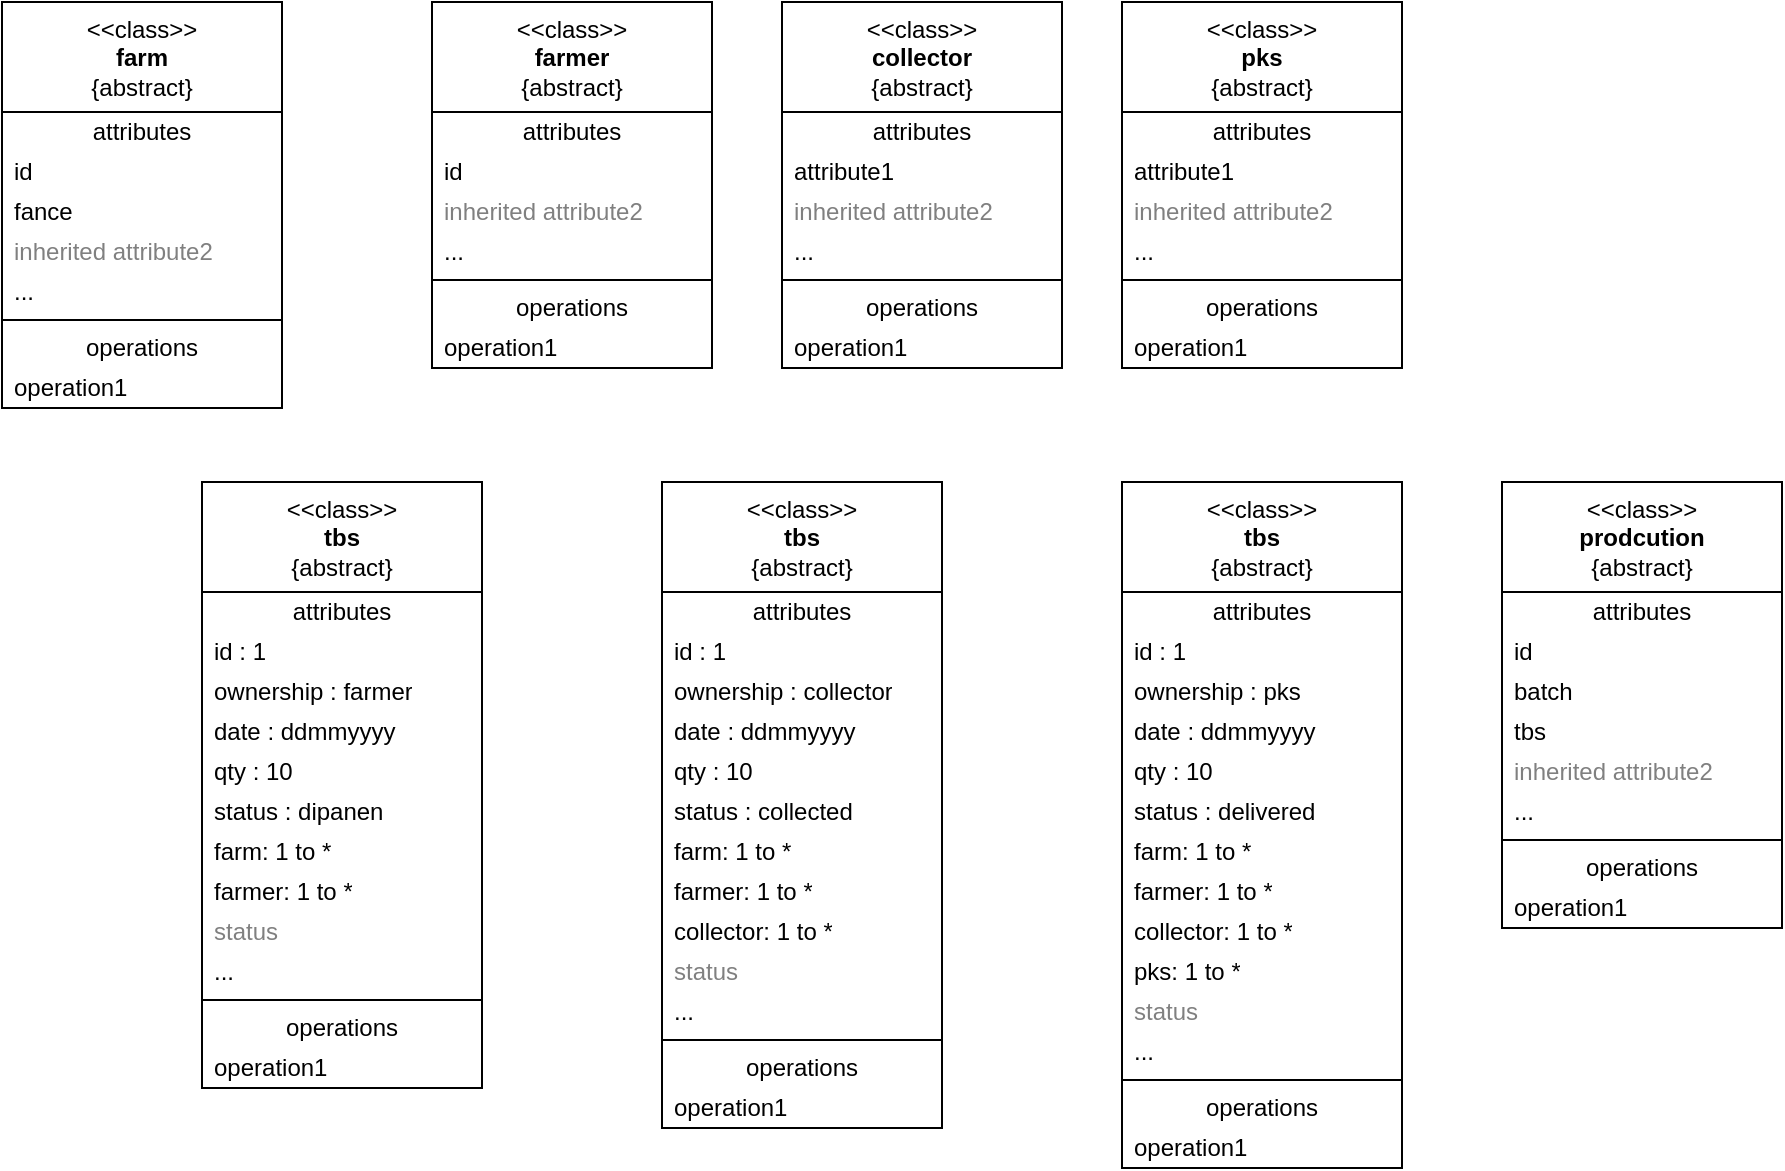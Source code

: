 <mxfile version="21.6.6" type="github">
  <diagram name="Page-1" id="wLtpWg2QO9ETpV2zG94c">
    <mxGraphModel dx="1235" dy="733" grid="1" gridSize="10" guides="1" tooltips="1" connect="1" arrows="1" fold="1" page="1" pageScale="1" pageWidth="850" pageHeight="1100" math="0" shadow="0">
      <root>
        <mxCell id="0" />
        <mxCell id="1" parent="0" />
        <mxCell id="gdJXDp726oE8ecMOA1gM-1" value="&amp;lt;&amp;lt;class&amp;gt;&amp;gt;&lt;br&gt;&lt;b&gt;farm&lt;br&gt;&lt;/b&gt;{abstract}" style="swimlane;fontStyle=0;align=center;verticalAlign=top;childLayout=stackLayout;horizontal=1;startSize=55;horizontalStack=0;resizeParent=1;resizeParentMax=0;resizeLast=0;collapsible=0;marginBottom=0;html=1;whiteSpace=wrap;" vertex="1" parent="1">
          <mxGeometry x="70" y="120" width="140" height="203" as="geometry" />
        </mxCell>
        <mxCell id="gdJXDp726oE8ecMOA1gM-2" value="attributes" style="text;html=1;strokeColor=none;fillColor=none;align=center;verticalAlign=middle;spacingLeft=4;spacingRight=4;overflow=hidden;rotatable=0;points=[[0,0.5],[1,0.5]];portConstraint=eastwest;whiteSpace=wrap;" vertex="1" parent="gdJXDp726oE8ecMOA1gM-1">
          <mxGeometry y="55" width="140" height="20" as="geometry" />
        </mxCell>
        <mxCell id="gdJXDp726oE8ecMOA1gM-3" value="id&lt;br&gt;luas&lt;br&gt;&lt;br&gt;" style="text;html=1;strokeColor=none;fillColor=none;align=left;verticalAlign=middle;spacingLeft=4;spacingRight=4;overflow=hidden;rotatable=0;points=[[0,0.5],[1,0.5]];portConstraint=eastwest;whiteSpace=wrap;" vertex="1" parent="gdJXDp726oE8ecMOA1gM-1">
          <mxGeometry y="75" width="140" height="20" as="geometry" />
        </mxCell>
        <mxCell id="gdJXDp726oE8ecMOA1gM-90" value="fance" style="text;html=1;strokeColor=none;fillColor=none;align=left;verticalAlign=middle;spacingLeft=4;spacingRight=4;overflow=hidden;rotatable=0;points=[[0,0.5],[1,0.5]];portConstraint=eastwest;whiteSpace=wrap;" vertex="1" parent="gdJXDp726oE8ecMOA1gM-1">
          <mxGeometry y="95" width="140" height="20" as="geometry" />
        </mxCell>
        <mxCell id="gdJXDp726oE8ecMOA1gM-4" value="inherited attribute2" style="text;html=1;strokeColor=none;fillColor=none;align=left;verticalAlign=middle;spacingLeft=4;spacingRight=4;overflow=hidden;rotatable=0;points=[[0,0.5],[1,0.5]];portConstraint=eastwest;fontColor=#808080;whiteSpace=wrap;" vertex="1" parent="gdJXDp726oE8ecMOA1gM-1">
          <mxGeometry y="115" width="140" height="20" as="geometry" />
        </mxCell>
        <mxCell id="gdJXDp726oE8ecMOA1gM-5" value="..." style="text;html=1;strokeColor=none;fillColor=none;align=left;verticalAlign=middle;spacingLeft=4;spacingRight=4;overflow=hidden;rotatable=0;points=[[0,0.5],[1,0.5]];portConstraint=eastwest;whiteSpace=wrap;" vertex="1" parent="gdJXDp726oE8ecMOA1gM-1">
          <mxGeometry y="135" width="140" height="20" as="geometry" />
        </mxCell>
        <mxCell id="gdJXDp726oE8ecMOA1gM-6" value="" style="line;strokeWidth=1;fillColor=none;align=left;verticalAlign=middle;spacingTop=-1;spacingLeft=3;spacingRight=3;rotatable=0;labelPosition=right;points=[];portConstraint=eastwest;" vertex="1" parent="gdJXDp726oE8ecMOA1gM-1">
          <mxGeometry y="155" width="140" height="8" as="geometry" />
        </mxCell>
        <mxCell id="gdJXDp726oE8ecMOA1gM-7" value="operations" style="text;html=1;strokeColor=none;fillColor=none;align=center;verticalAlign=middle;spacingLeft=4;spacingRight=4;overflow=hidden;rotatable=0;points=[[0,0.5],[1,0.5]];portConstraint=eastwest;whiteSpace=wrap;" vertex="1" parent="gdJXDp726oE8ecMOA1gM-1">
          <mxGeometry y="163" width="140" height="20" as="geometry" />
        </mxCell>
        <mxCell id="gdJXDp726oE8ecMOA1gM-8" value="operation1" style="text;html=1;strokeColor=none;fillColor=none;align=left;verticalAlign=middle;spacingLeft=4;spacingRight=4;overflow=hidden;rotatable=0;points=[[0,0.5],[1,0.5]];portConstraint=eastwest;whiteSpace=wrap;" vertex="1" parent="gdJXDp726oE8ecMOA1gM-1">
          <mxGeometry y="183" width="140" height="20" as="geometry" />
        </mxCell>
        <mxCell id="gdJXDp726oE8ecMOA1gM-9" value="&amp;lt;&amp;lt;class&amp;gt;&amp;gt;&lt;br&gt;&lt;b&gt;farmer&lt;br&gt;&lt;/b&gt;{abstract}" style="swimlane;fontStyle=0;align=center;verticalAlign=top;childLayout=stackLayout;horizontal=1;startSize=55;horizontalStack=0;resizeParent=1;resizeParentMax=0;resizeLast=0;collapsible=0;marginBottom=0;html=1;whiteSpace=wrap;" vertex="1" parent="1">
          <mxGeometry x="285" y="120" width="140" height="183" as="geometry" />
        </mxCell>
        <mxCell id="gdJXDp726oE8ecMOA1gM-10" value="attributes" style="text;html=1;strokeColor=none;fillColor=none;align=center;verticalAlign=middle;spacingLeft=4;spacingRight=4;overflow=hidden;rotatable=0;points=[[0,0.5],[1,0.5]];portConstraint=eastwest;whiteSpace=wrap;" vertex="1" parent="gdJXDp726oE8ecMOA1gM-9">
          <mxGeometry y="55" width="140" height="20" as="geometry" />
        </mxCell>
        <mxCell id="gdJXDp726oE8ecMOA1gM-11" value="id" style="text;html=1;strokeColor=none;fillColor=none;align=left;verticalAlign=middle;spacingLeft=4;spacingRight=4;overflow=hidden;rotatable=0;points=[[0,0.5],[1,0.5]];portConstraint=eastwest;whiteSpace=wrap;" vertex="1" parent="gdJXDp726oE8ecMOA1gM-9">
          <mxGeometry y="75" width="140" height="20" as="geometry" />
        </mxCell>
        <mxCell id="gdJXDp726oE8ecMOA1gM-12" value="inherited attribute2" style="text;html=1;strokeColor=none;fillColor=none;align=left;verticalAlign=middle;spacingLeft=4;spacingRight=4;overflow=hidden;rotatable=0;points=[[0,0.5],[1,0.5]];portConstraint=eastwest;fontColor=#808080;whiteSpace=wrap;" vertex="1" parent="gdJXDp726oE8ecMOA1gM-9">
          <mxGeometry y="95" width="140" height="20" as="geometry" />
        </mxCell>
        <mxCell id="gdJXDp726oE8ecMOA1gM-13" value="..." style="text;html=1;strokeColor=none;fillColor=none;align=left;verticalAlign=middle;spacingLeft=4;spacingRight=4;overflow=hidden;rotatable=0;points=[[0,0.5],[1,0.5]];portConstraint=eastwest;whiteSpace=wrap;" vertex="1" parent="gdJXDp726oE8ecMOA1gM-9">
          <mxGeometry y="115" width="140" height="20" as="geometry" />
        </mxCell>
        <mxCell id="gdJXDp726oE8ecMOA1gM-14" value="" style="line;strokeWidth=1;fillColor=none;align=left;verticalAlign=middle;spacingTop=-1;spacingLeft=3;spacingRight=3;rotatable=0;labelPosition=right;points=[];portConstraint=eastwest;" vertex="1" parent="gdJXDp726oE8ecMOA1gM-9">
          <mxGeometry y="135" width="140" height="8" as="geometry" />
        </mxCell>
        <mxCell id="gdJXDp726oE8ecMOA1gM-15" value="operations" style="text;html=1;strokeColor=none;fillColor=none;align=center;verticalAlign=middle;spacingLeft=4;spacingRight=4;overflow=hidden;rotatable=0;points=[[0,0.5],[1,0.5]];portConstraint=eastwest;whiteSpace=wrap;" vertex="1" parent="gdJXDp726oE8ecMOA1gM-9">
          <mxGeometry y="143" width="140" height="20" as="geometry" />
        </mxCell>
        <mxCell id="gdJXDp726oE8ecMOA1gM-16" value="operation1" style="text;html=1;strokeColor=none;fillColor=none;align=left;verticalAlign=middle;spacingLeft=4;spacingRight=4;overflow=hidden;rotatable=0;points=[[0,0.5],[1,0.5]];portConstraint=eastwest;whiteSpace=wrap;" vertex="1" parent="gdJXDp726oE8ecMOA1gM-9">
          <mxGeometry y="163" width="140" height="20" as="geometry" />
        </mxCell>
        <mxCell id="gdJXDp726oE8ecMOA1gM-17" value="&amp;lt;&amp;lt;class&amp;gt;&amp;gt;&lt;br&gt;&lt;b&gt;collector&lt;br&gt;&lt;/b&gt;{abstract}" style="swimlane;fontStyle=0;align=center;verticalAlign=top;childLayout=stackLayout;horizontal=1;startSize=55;horizontalStack=0;resizeParent=1;resizeParentMax=0;resizeLast=0;collapsible=0;marginBottom=0;html=1;whiteSpace=wrap;" vertex="1" parent="1">
          <mxGeometry x="460" y="120" width="140" height="183" as="geometry" />
        </mxCell>
        <mxCell id="gdJXDp726oE8ecMOA1gM-18" value="attributes" style="text;html=1;strokeColor=none;fillColor=none;align=center;verticalAlign=middle;spacingLeft=4;spacingRight=4;overflow=hidden;rotatable=0;points=[[0,0.5],[1,0.5]];portConstraint=eastwest;whiteSpace=wrap;" vertex="1" parent="gdJXDp726oE8ecMOA1gM-17">
          <mxGeometry y="55" width="140" height="20" as="geometry" />
        </mxCell>
        <mxCell id="gdJXDp726oE8ecMOA1gM-19" value="attribute1" style="text;html=1;strokeColor=none;fillColor=none;align=left;verticalAlign=middle;spacingLeft=4;spacingRight=4;overflow=hidden;rotatable=0;points=[[0,0.5],[1,0.5]];portConstraint=eastwest;whiteSpace=wrap;" vertex="1" parent="gdJXDp726oE8ecMOA1gM-17">
          <mxGeometry y="75" width="140" height="20" as="geometry" />
        </mxCell>
        <mxCell id="gdJXDp726oE8ecMOA1gM-20" value="inherited attribute2" style="text;html=1;strokeColor=none;fillColor=none;align=left;verticalAlign=middle;spacingLeft=4;spacingRight=4;overflow=hidden;rotatable=0;points=[[0,0.5],[1,0.5]];portConstraint=eastwest;fontColor=#808080;whiteSpace=wrap;" vertex="1" parent="gdJXDp726oE8ecMOA1gM-17">
          <mxGeometry y="95" width="140" height="20" as="geometry" />
        </mxCell>
        <mxCell id="gdJXDp726oE8ecMOA1gM-21" value="..." style="text;html=1;strokeColor=none;fillColor=none;align=left;verticalAlign=middle;spacingLeft=4;spacingRight=4;overflow=hidden;rotatable=0;points=[[0,0.5],[1,0.5]];portConstraint=eastwest;whiteSpace=wrap;" vertex="1" parent="gdJXDp726oE8ecMOA1gM-17">
          <mxGeometry y="115" width="140" height="20" as="geometry" />
        </mxCell>
        <mxCell id="gdJXDp726oE8ecMOA1gM-22" value="" style="line;strokeWidth=1;fillColor=none;align=left;verticalAlign=middle;spacingTop=-1;spacingLeft=3;spacingRight=3;rotatable=0;labelPosition=right;points=[];portConstraint=eastwest;" vertex="1" parent="gdJXDp726oE8ecMOA1gM-17">
          <mxGeometry y="135" width="140" height="8" as="geometry" />
        </mxCell>
        <mxCell id="gdJXDp726oE8ecMOA1gM-23" value="operations" style="text;html=1;strokeColor=none;fillColor=none;align=center;verticalAlign=middle;spacingLeft=4;spacingRight=4;overflow=hidden;rotatable=0;points=[[0,0.5],[1,0.5]];portConstraint=eastwest;whiteSpace=wrap;" vertex="1" parent="gdJXDp726oE8ecMOA1gM-17">
          <mxGeometry y="143" width="140" height="20" as="geometry" />
        </mxCell>
        <mxCell id="gdJXDp726oE8ecMOA1gM-24" value="operation1" style="text;html=1;strokeColor=none;fillColor=none;align=left;verticalAlign=middle;spacingLeft=4;spacingRight=4;overflow=hidden;rotatable=0;points=[[0,0.5],[1,0.5]];portConstraint=eastwest;whiteSpace=wrap;" vertex="1" parent="gdJXDp726oE8ecMOA1gM-17">
          <mxGeometry y="163" width="140" height="20" as="geometry" />
        </mxCell>
        <mxCell id="gdJXDp726oE8ecMOA1gM-25" value="&amp;lt;&amp;lt;class&amp;gt;&amp;gt;&lt;br&gt;&lt;b&gt;pks&lt;br&gt;&lt;/b&gt;{abstract}" style="swimlane;fontStyle=0;align=center;verticalAlign=top;childLayout=stackLayout;horizontal=1;startSize=55;horizontalStack=0;resizeParent=1;resizeParentMax=0;resizeLast=0;collapsible=0;marginBottom=0;html=1;whiteSpace=wrap;" vertex="1" parent="1">
          <mxGeometry x="630" y="120" width="140" height="183" as="geometry" />
        </mxCell>
        <mxCell id="gdJXDp726oE8ecMOA1gM-26" value="attributes" style="text;html=1;strokeColor=none;fillColor=none;align=center;verticalAlign=middle;spacingLeft=4;spacingRight=4;overflow=hidden;rotatable=0;points=[[0,0.5],[1,0.5]];portConstraint=eastwest;whiteSpace=wrap;" vertex="1" parent="gdJXDp726oE8ecMOA1gM-25">
          <mxGeometry y="55" width="140" height="20" as="geometry" />
        </mxCell>
        <mxCell id="gdJXDp726oE8ecMOA1gM-27" value="attribute1" style="text;html=1;strokeColor=none;fillColor=none;align=left;verticalAlign=middle;spacingLeft=4;spacingRight=4;overflow=hidden;rotatable=0;points=[[0,0.5],[1,0.5]];portConstraint=eastwest;whiteSpace=wrap;" vertex="1" parent="gdJXDp726oE8ecMOA1gM-25">
          <mxGeometry y="75" width="140" height="20" as="geometry" />
        </mxCell>
        <mxCell id="gdJXDp726oE8ecMOA1gM-28" value="inherited attribute2" style="text;html=1;strokeColor=none;fillColor=none;align=left;verticalAlign=middle;spacingLeft=4;spacingRight=4;overflow=hidden;rotatable=0;points=[[0,0.5],[1,0.5]];portConstraint=eastwest;fontColor=#808080;whiteSpace=wrap;" vertex="1" parent="gdJXDp726oE8ecMOA1gM-25">
          <mxGeometry y="95" width="140" height="20" as="geometry" />
        </mxCell>
        <mxCell id="gdJXDp726oE8ecMOA1gM-29" value="..." style="text;html=1;strokeColor=none;fillColor=none;align=left;verticalAlign=middle;spacingLeft=4;spacingRight=4;overflow=hidden;rotatable=0;points=[[0,0.5],[1,0.5]];portConstraint=eastwest;whiteSpace=wrap;" vertex="1" parent="gdJXDp726oE8ecMOA1gM-25">
          <mxGeometry y="115" width="140" height="20" as="geometry" />
        </mxCell>
        <mxCell id="gdJXDp726oE8ecMOA1gM-30" value="" style="line;strokeWidth=1;fillColor=none;align=left;verticalAlign=middle;spacingTop=-1;spacingLeft=3;spacingRight=3;rotatable=0;labelPosition=right;points=[];portConstraint=eastwest;" vertex="1" parent="gdJXDp726oE8ecMOA1gM-25">
          <mxGeometry y="135" width="140" height="8" as="geometry" />
        </mxCell>
        <mxCell id="gdJXDp726oE8ecMOA1gM-31" value="operations" style="text;html=1;strokeColor=none;fillColor=none;align=center;verticalAlign=middle;spacingLeft=4;spacingRight=4;overflow=hidden;rotatable=0;points=[[0,0.5],[1,0.5]];portConstraint=eastwest;whiteSpace=wrap;" vertex="1" parent="gdJXDp726oE8ecMOA1gM-25">
          <mxGeometry y="143" width="140" height="20" as="geometry" />
        </mxCell>
        <mxCell id="gdJXDp726oE8ecMOA1gM-32" value="operation1" style="text;html=1;strokeColor=none;fillColor=none;align=left;verticalAlign=middle;spacingLeft=4;spacingRight=4;overflow=hidden;rotatable=0;points=[[0,0.5],[1,0.5]];portConstraint=eastwest;whiteSpace=wrap;" vertex="1" parent="gdJXDp726oE8ecMOA1gM-25">
          <mxGeometry y="163" width="140" height="20" as="geometry" />
        </mxCell>
        <mxCell id="gdJXDp726oE8ecMOA1gM-33" value="&amp;lt;&amp;lt;class&amp;gt;&amp;gt;&lt;br&gt;&lt;b&gt;tbs&lt;br&gt;&lt;/b&gt;{abstract}" style="swimlane;fontStyle=0;align=center;verticalAlign=top;childLayout=stackLayout;horizontal=1;startSize=55;horizontalStack=0;resizeParent=1;resizeParentMax=0;resizeLast=0;collapsible=0;marginBottom=0;html=1;whiteSpace=wrap;" vertex="1" parent="1">
          <mxGeometry x="170" y="360" width="140" height="303" as="geometry" />
        </mxCell>
        <mxCell id="gdJXDp726oE8ecMOA1gM-34" value="attributes" style="text;html=1;strokeColor=none;fillColor=none;align=center;verticalAlign=middle;spacingLeft=4;spacingRight=4;overflow=hidden;rotatable=0;points=[[0,0.5],[1,0.5]];portConstraint=eastwest;whiteSpace=wrap;" vertex="1" parent="gdJXDp726oE8ecMOA1gM-33">
          <mxGeometry y="55" width="140" height="20" as="geometry" />
        </mxCell>
        <mxCell id="gdJXDp726oE8ecMOA1gM-35" value="id : 1" style="text;html=1;strokeColor=none;fillColor=none;align=left;verticalAlign=middle;spacingLeft=4;spacingRight=4;overflow=hidden;rotatable=0;points=[[0,0.5],[1,0.5]];portConstraint=eastwest;whiteSpace=wrap;" vertex="1" parent="gdJXDp726oE8ecMOA1gM-33">
          <mxGeometry y="75" width="140" height="20" as="geometry" />
        </mxCell>
        <mxCell id="gdJXDp726oE8ecMOA1gM-41" value="ownership : farmer" style="text;html=1;strokeColor=none;fillColor=none;align=left;verticalAlign=middle;spacingLeft=4;spacingRight=4;overflow=hidden;rotatable=0;points=[[0,0.5],[1,0.5]];portConstraint=eastwest;whiteSpace=wrap;" vertex="1" parent="gdJXDp726oE8ecMOA1gM-33">
          <mxGeometry y="95" width="140" height="20" as="geometry" />
        </mxCell>
        <mxCell id="gdJXDp726oE8ecMOA1gM-42" value="date : ddmmyyyy" style="text;html=1;strokeColor=none;fillColor=none;align=left;verticalAlign=middle;spacingLeft=4;spacingRight=4;overflow=hidden;rotatable=0;points=[[0,0.5],[1,0.5]];portConstraint=eastwest;whiteSpace=wrap;" vertex="1" parent="gdJXDp726oE8ecMOA1gM-33">
          <mxGeometry y="115" width="140" height="20" as="geometry" />
        </mxCell>
        <mxCell id="gdJXDp726oE8ecMOA1gM-43" value="qty : 10" style="text;html=1;strokeColor=none;fillColor=none;align=left;verticalAlign=middle;spacingLeft=4;spacingRight=4;overflow=hidden;rotatable=0;points=[[0,0.5],[1,0.5]];portConstraint=eastwest;whiteSpace=wrap;" vertex="1" parent="gdJXDp726oE8ecMOA1gM-33">
          <mxGeometry y="135" width="140" height="20" as="geometry" />
        </mxCell>
        <mxCell id="gdJXDp726oE8ecMOA1gM-44" value="status : dipanen" style="text;html=1;strokeColor=none;fillColor=none;align=left;verticalAlign=middle;spacingLeft=4;spacingRight=4;overflow=hidden;rotatable=0;points=[[0,0.5],[1,0.5]];portConstraint=eastwest;whiteSpace=wrap;" vertex="1" parent="gdJXDp726oE8ecMOA1gM-33">
          <mxGeometry y="155" width="140" height="20" as="geometry" />
        </mxCell>
        <mxCell id="gdJXDp726oE8ecMOA1gM-46" value="farm: 1 to *" style="text;html=1;strokeColor=none;fillColor=none;align=left;verticalAlign=middle;spacingLeft=4;spacingRight=4;overflow=hidden;rotatable=0;points=[[0,0.5],[1,0.5]];portConstraint=eastwest;whiteSpace=wrap;" vertex="1" parent="gdJXDp726oE8ecMOA1gM-33">
          <mxGeometry y="175" width="140" height="20" as="geometry" />
        </mxCell>
        <mxCell id="gdJXDp726oE8ecMOA1gM-60" value="farmer: 1 to *" style="text;html=1;strokeColor=none;fillColor=none;align=left;verticalAlign=middle;spacingLeft=4;spacingRight=4;overflow=hidden;rotatable=0;points=[[0,0.5],[1,0.5]];portConstraint=eastwest;whiteSpace=wrap;" vertex="1" parent="gdJXDp726oE8ecMOA1gM-33">
          <mxGeometry y="195" width="140" height="20" as="geometry" />
        </mxCell>
        <mxCell id="gdJXDp726oE8ecMOA1gM-36" value="status" style="text;html=1;strokeColor=none;fillColor=none;align=left;verticalAlign=middle;spacingLeft=4;spacingRight=4;overflow=hidden;rotatable=0;points=[[0,0.5],[1,0.5]];portConstraint=eastwest;fontColor=#808080;whiteSpace=wrap;" vertex="1" parent="gdJXDp726oE8ecMOA1gM-33">
          <mxGeometry y="215" width="140" height="20" as="geometry" />
        </mxCell>
        <mxCell id="gdJXDp726oE8ecMOA1gM-37" value="..." style="text;html=1;strokeColor=none;fillColor=none;align=left;verticalAlign=middle;spacingLeft=4;spacingRight=4;overflow=hidden;rotatable=0;points=[[0,0.5],[1,0.5]];portConstraint=eastwest;whiteSpace=wrap;" vertex="1" parent="gdJXDp726oE8ecMOA1gM-33">
          <mxGeometry y="235" width="140" height="20" as="geometry" />
        </mxCell>
        <mxCell id="gdJXDp726oE8ecMOA1gM-38" value="" style="line;strokeWidth=1;fillColor=none;align=left;verticalAlign=middle;spacingTop=-1;spacingLeft=3;spacingRight=3;rotatable=0;labelPosition=right;points=[];portConstraint=eastwest;" vertex="1" parent="gdJXDp726oE8ecMOA1gM-33">
          <mxGeometry y="255" width="140" height="8" as="geometry" />
        </mxCell>
        <mxCell id="gdJXDp726oE8ecMOA1gM-39" value="operations" style="text;html=1;strokeColor=none;fillColor=none;align=center;verticalAlign=middle;spacingLeft=4;spacingRight=4;overflow=hidden;rotatable=0;points=[[0,0.5],[1,0.5]];portConstraint=eastwest;whiteSpace=wrap;" vertex="1" parent="gdJXDp726oE8ecMOA1gM-33">
          <mxGeometry y="263" width="140" height="20" as="geometry" />
        </mxCell>
        <mxCell id="gdJXDp726oE8ecMOA1gM-40" value="operation1" style="text;html=1;strokeColor=none;fillColor=none;align=left;verticalAlign=middle;spacingLeft=4;spacingRight=4;overflow=hidden;rotatable=0;points=[[0,0.5],[1,0.5]];portConstraint=eastwest;whiteSpace=wrap;" vertex="1" parent="gdJXDp726oE8ecMOA1gM-33">
          <mxGeometry y="283" width="140" height="20" as="geometry" />
        </mxCell>
        <mxCell id="gdJXDp726oE8ecMOA1gM-47" value="&amp;lt;&amp;lt;class&amp;gt;&amp;gt;&lt;br&gt;&lt;b&gt;tbs&lt;br&gt;&lt;/b&gt;{abstract}" style="swimlane;fontStyle=0;align=center;verticalAlign=top;childLayout=stackLayout;horizontal=1;startSize=55;horizontalStack=0;resizeParent=1;resizeParentMax=0;resizeLast=0;collapsible=0;marginBottom=0;html=1;whiteSpace=wrap;" vertex="1" parent="1">
          <mxGeometry x="400" y="360" width="140" height="323" as="geometry" />
        </mxCell>
        <mxCell id="gdJXDp726oE8ecMOA1gM-48" value="attributes" style="text;html=1;strokeColor=none;fillColor=none;align=center;verticalAlign=middle;spacingLeft=4;spacingRight=4;overflow=hidden;rotatable=0;points=[[0,0.5],[1,0.5]];portConstraint=eastwest;whiteSpace=wrap;" vertex="1" parent="gdJXDp726oE8ecMOA1gM-47">
          <mxGeometry y="55" width="140" height="20" as="geometry" />
        </mxCell>
        <mxCell id="gdJXDp726oE8ecMOA1gM-49" value="id : 1" style="text;html=1;strokeColor=none;fillColor=none;align=left;verticalAlign=middle;spacingLeft=4;spacingRight=4;overflow=hidden;rotatable=0;points=[[0,0.5],[1,0.5]];portConstraint=eastwest;whiteSpace=wrap;" vertex="1" parent="gdJXDp726oE8ecMOA1gM-47">
          <mxGeometry y="75" width="140" height="20" as="geometry" />
        </mxCell>
        <mxCell id="gdJXDp726oE8ecMOA1gM-50" value="ownership : collector" style="text;html=1;strokeColor=none;fillColor=none;align=left;verticalAlign=middle;spacingLeft=4;spacingRight=4;overflow=hidden;rotatable=0;points=[[0,0.5],[1,0.5]];portConstraint=eastwest;whiteSpace=wrap;" vertex="1" parent="gdJXDp726oE8ecMOA1gM-47">
          <mxGeometry y="95" width="140" height="20" as="geometry" />
        </mxCell>
        <mxCell id="gdJXDp726oE8ecMOA1gM-51" value="date : ddmmyyyy" style="text;html=1;strokeColor=none;fillColor=none;align=left;verticalAlign=middle;spacingLeft=4;spacingRight=4;overflow=hidden;rotatable=0;points=[[0,0.5],[1,0.5]];portConstraint=eastwest;whiteSpace=wrap;" vertex="1" parent="gdJXDp726oE8ecMOA1gM-47">
          <mxGeometry y="115" width="140" height="20" as="geometry" />
        </mxCell>
        <mxCell id="gdJXDp726oE8ecMOA1gM-52" value="qty : 10" style="text;html=1;strokeColor=none;fillColor=none;align=left;verticalAlign=middle;spacingLeft=4;spacingRight=4;overflow=hidden;rotatable=0;points=[[0,0.5],[1,0.5]];portConstraint=eastwest;whiteSpace=wrap;" vertex="1" parent="gdJXDp726oE8ecMOA1gM-47">
          <mxGeometry y="135" width="140" height="20" as="geometry" />
        </mxCell>
        <mxCell id="gdJXDp726oE8ecMOA1gM-53" value="status : collected" style="text;html=1;strokeColor=none;fillColor=none;align=left;verticalAlign=middle;spacingLeft=4;spacingRight=4;overflow=hidden;rotatable=0;points=[[0,0.5],[1,0.5]];portConstraint=eastwest;whiteSpace=wrap;" vertex="1" parent="gdJXDp726oE8ecMOA1gM-47">
          <mxGeometry y="155" width="140" height="20" as="geometry" />
        </mxCell>
        <mxCell id="gdJXDp726oE8ecMOA1gM-54" value="farm: 1 to *" style="text;html=1;strokeColor=none;fillColor=none;align=left;verticalAlign=middle;spacingLeft=4;spacingRight=4;overflow=hidden;rotatable=0;points=[[0,0.5],[1,0.5]];portConstraint=eastwest;whiteSpace=wrap;" vertex="1" parent="gdJXDp726oE8ecMOA1gM-47">
          <mxGeometry y="175" width="140" height="20" as="geometry" />
        </mxCell>
        <mxCell id="gdJXDp726oE8ecMOA1gM-61" value="farmer: 1 to *" style="text;html=1;strokeColor=none;fillColor=none;align=left;verticalAlign=middle;spacingLeft=4;spacingRight=4;overflow=hidden;rotatable=0;points=[[0,0.5],[1,0.5]];portConstraint=eastwest;whiteSpace=wrap;" vertex="1" parent="gdJXDp726oE8ecMOA1gM-47">
          <mxGeometry y="195" width="140" height="20" as="geometry" />
        </mxCell>
        <mxCell id="gdJXDp726oE8ecMOA1gM-62" value="collector: 1 to *" style="text;html=1;strokeColor=none;fillColor=none;align=left;verticalAlign=middle;spacingLeft=4;spacingRight=4;overflow=hidden;rotatable=0;points=[[0,0.5],[1,0.5]];portConstraint=eastwest;whiteSpace=wrap;" vertex="1" parent="gdJXDp726oE8ecMOA1gM-47">
          <mxGeometry y="215" width="140" height="20" as="geometry" />
        </mxCell>
        <mxCell id="gdJXDp726oE8ecMOA1gM-55" value="status" style="text;html=1;strokeColor=none;fillColor=none;align=left;verticalAlign=middle;spacingLeft=4;spacingRight=4;overflow=hidden;rotatable=0;points=[[0,0.5],[1,0.5]];portConstraint=eastwest;fontColor=#808080;whiteSpace=wrap;" vertex="1" parent="gdJXDp726oE8ecMOA1gM-47">
          <mxGeometry y="235" width="140" height="20" as="geometry" />
        </mxCell>
        <mxCell id="gdJXDp726oE8ecMOA1gM-56" value="..." style="text;html=1;strokeColor=none;fillColor=none;align=left;verticalAlign=middle;spacingLeft=4;spacingRight=4;overflow=hidden;rotatable=0;points=[[0,0.5],[1,0.5]];portConstraint=eastwest;whiteSpace=wrap;" vertex="1" parent="gdJXDp726oE8ecMOA1gM-47">
          <mxGeometry y="255" width="140" height="20" as="geometry" />
        </mxCell>
        <mxCell id="gdJXDp726oE8ecMOA1gM-57" value="" style="line;strokeWidth=1;fillColor=none;align=left;verticalAlign=middle;spacingTop=-1;spacingLeft=3;spacingRight=3;rotatable=0;labelPosition=right;points=[];portConstraint=eastwest;" vertex="1" parent="gdJXDp726oE8ecMOA1gM-47">
          <mxGeometry y="275" width="140" height="8" as="geometry" />
        </mxCell>
        <mxCell id="gdJXDp726oE8ecMOA1gM-58" value="operations" style="text;html=1;strokeColor=none;fillColor=none;align=center;verticalAlign=middle;spacingLeft=4;spacingRight=4;overflow=hidden;rotatable=0;points=[[0,0.5],[1,0.5]];portConstraint=eastwest;whiteSpace=wrap;" vertex="1" parent="gdJXDp726oE8ecMOA1gM-47">
          <mxGeometry y="283" width="140" height="20" as="geometry" />
        </mxCell>
        <mxCell id="gdJXDp726oE8ecMOA1gM-59" value="operation1" style="text;html=1;strokeColor=none;fillColor=none;align=left;verticalAlign=middle;spacingLeft=4;spacingRight=4;overflow=hidden;rotatable=0;points=[[0,0.5],[1,0.5]];portConstraint=eastwest;whiteSpace=wrap;" vertex="1" parent="gdJXDp726oE8ecMOA1gM-47">
          <mxGeometry y="303" width="140" height="20" as="geometry" />
        </mxCell>
        <mxCell id="gdJXDp726oE8ecMOA1gM-63" value="&amp;lt;&amp;lt;class&amp;gt;&amp;gt;&lt;br&gt;&lt;b&gt;tbs&lt;br&gt;&lt;/b&gt;{abstract}" style="swimlane;fontStyle=0;align=center;verticalAlign=top;childLayout=stackLayout;horizontal=1;startSize=55;horizontalStack=0;resizeParent=1;resizeParentMax=0;resizeLast=0;collapsible=0;marginBottom=0;html=1;whiteSpace=wrap;" vertex="1" parent="1">
          <mxGeometry x="630" y="360" width="140" height="343" as="geometry" />
        </mxCell>
        <mxCell id="gdJXDp726oE8ecMOA1gM-64" value="attributes" style="text;html=1;strokeColor=none;fillColor=none;align=center;verticalAlign=middle;spacingLeft=4;spacingRight=4;overflow=hidden;rotatable=0;points=[[0,0.5],[1,0.5]];portConstraint=eastwest;whiteSpace=wrap;" vertex="1" parent="gdJXDp726oE8ecMOA1gM-63">
          <mxGeometry y="55" width="140" height="20" as="geometry" />
        </mxCell>
        <mxCell id="gdJXDp726oE8ecMOA1gM-65" value="id : 1" style="text;html=1;strokeColor=none;fillColor=none;align=left;verticalAlign=middle;spacingLeft=4;spacingRight=4;overflow=hidden;rotatable=0;points=[[0,0.5],[1,0.5]];portConstraint=eastwest;whiteSpace=wrap;" vertex="1" parent="gdJXDp726oE8ecMOA1gM-63">
          <mxGeometry y="75" width="140" height="20" as="geometry" />
        </mxCell>
        <mxCell id="gdJXDp726oE8ecMOA1gM-66" value="ownership : pks" style="text;html=1;strokeColor=none;fillColor=none;align=left;verticalAlign=middle;spacingLeft=4;spacingRight=4;overflow=hidden;rotatable=0;points=[[0,0.5],[1,0.5]];portConstraint=eastwest;whiteSpace=wrap;" vertex="1" parent="gdJXDp726oE8ecMOA1gM-63">
          <mxGeometry y="95" width="140" height="20" as="geometry" />
        </mxCell>
        <mxCell id="gdJXDp726oE8ecMOA1gM-67" value="date : ddmmyyyy" style="text;html=1;strokeColor=none;fillColor=none;align=left;verticalAlign=middle;spacingLeft=4;spacingRight=4;overflow=hidden;rotatable=0;points=[[0,0.5],[1,0.5]];portConstraint=eastwest;whiteSpace=wrap;" vertex="1" parent="gdJXDp726oE8ecMOA1gM-63">
          <mxGeometry y="115" width="140" height="20" as="geometry" />
        </mxCell>
        <mxCell id="gdJXDp726oE8ecMOA1gM-68" value="qty : 10" style="text;html=1;strokeColor=none;fillColor=none;align=left;verticalAlign=middle;spacingLeft=4;spacingRight=4;overflow=hidden;rotatable=0;points=[[0,0.5],[1,0.5]];portConstraint=eastwest;whiteSpace=wrap;" vertex="1" parent="gdJXDp726oE8ecMOA1gM-63">
          <mxGeometry y="135" width="140" height="20" as="geometry" />
        </mxCell>
        <mxCell id="gdJXDp726oE8ecMOA1gM-69" value="status : delivered" style="text;html=1;strokeColor=none;fillColor=none;align=left;verticalAlign=middle;spacingLeft=4;spacingRight=4;overflow=hidden;rotatable=0;points=[[0,0.5],[1,0.5]];portConstraint=eastwest;whiteSpace=wrap;" vertex="1" parent="gdJXDp726oE8ecMOA1gM-63">
          <mxGeometry y="155" width="140" height="20" as="geometry" />
        </mxCell>
        <mxCell id="gdJXDp726oE8ecMOA1gM-70" value="farm: 1 to *" style="text;html=1;strokeColor=none;fillColor=none;align=left;verticalAlign=middle;spacingLeft=4;spacingRight=4;overflow=hidden;rotatable=0;points=[[0,0.5],[1,0.5]];portConstraint=eastwest;whiteSpace=wrap;" vertex="1" parent="gdJXDp726oE8ecMOA1gM-63">
          <mxGeometry y="175" width="140" height="20" as="geometry" />
        </mxCell>
        <mxCell id="gdJXDp726oE8ecMOA1gM-71" value="farmer: 1 to *" style="text;html=1;strokeColor=none;fillColor=none;align=left;verticalAlign=middle;spacingLeft=4;spacingRight=4;overflow=hidden;rotatable=0;points=[[0,0.5],[1,0.5]];portConstraint=eastwest;whiteSpace=wrap;" vertex="1" parent="gdJXDp726oE8ecMOA1gM-63">
          <mxGeometry y="195" width="140" height="20" as="geometry" />
        </mxCell>
        <mxCell id="gdJXDp726oE8ecMOA1gM-72" value="collector: 1 to *" style="text;html=1;strokeColor=none;fillColor=none;align=left;verticalAlign=middle;spacingLeft=4;spacingRight=4;overflow=hidden;rotatable=0;points=[[0,0.5],[1,0.5]];portConstraint=eastwest;whiteSpace=wrap;" vertex="1" parent="gdJXDp726oE8ecMOA1gM-63">
          <mxGeometry y="215" width="140" height="20" as="geometry" />
        </mxCell>
        <mxCell id="gdJXDp726oE8ecMOA1gM-78" value="pks: 1 to *" style="text;html=1;strokeColor=none;fillColor=none;align=left;verticalAlign=middle;spacingLeft=4;spacingRight=4;overflow=hidden;rotatable=0;points=[[0,0.5],[1,0.5]];portConstraint=eastwest;whiteSpace=wrap;" vertex="1" parent="gdJXDp726oE8ecMOA1gM-63">
          <mxGeometry y="235" width="140" height="20" as="geometry" />
        </mxCell>
        <mxCell id="gdJXDp726oE8ecMOA1gM-73" value="status" style="text;html=1;strokeColor=none;fillColor=none;align=left;verticalAlign=middle;spacingLeft=4;spacingRight=4;overflow=hidden;rotatable=0;points=[[0,0.5],[1,0.5]];portConstraint=eastwest;fontColor=#808080;whiteSpace=wrap;" vertex="1" parent="gdJXDp726oE8ecMOA1gM-63">
          <mxGeometry y="255" width="140" height="20" as="geometry" />
        </mxCell>
        <mxCell id="gdJXDp726oE8ecMOA1gM-74" value="..." style="text;html=1;strokeColor=none;fillColor=none;align=left;verticalAlign=middle;spacingLeft=4;spacingRight=4;overflow=hidden;rotatable=0;points=[[0,0.5],[1,0.5]];portConstraint=eastwest;whiteSpace=wrap;" vertex="1" parent="gdJXDp726oE8ecMOA1gM-63">
          <mxGeometry y="275" width="140" height="20" as="geometry" />
        </mxCell>
        <mxCell id="gdJXDp726oE8ecMOA1gM-75" value="" style="line;strokeWidth=1;fillColor=none;align=left;verticalAlign=middle;spacingTop=-1;spacingLeft=3;spacingRight=3;rotatable=0;labelPosition=right;points=[];portConstraint=eastwest;" vertex="1" parent="gdJXDp726oE8ecMOA1gM-63">
          <mxGeometry y="295" width="140" height="8" as="geometry" />
        </mxCell>
        <mxCell id="gdJXDp726oE8ecMOA1gM-76" value="operations" style="text;html=1;strokeColor=none;fillColor=none;align=center;verticalAlign=middle;spacingLeft=4;spacingRight=4;overflow=hidden;rotatable=0;points=[[0,0.5],[1,0.5]];portConstraint=eastwest;whiteSpace=wrap;" vertex="1" parent="gdJXDp726oE8ecMOA1gM-63">
          <mxGeometry y="303" width="140" height="20" as="geometry" />
        </mxCell>
        <mxCell id="gdJXDp726oE8ecMOA1gM-77" value="operation1" style="text;html=1;strokeColor=none;fillColor=none;align=left;verticalAlign=middle;spacingLeft=4;spacingRight=4;overflow=hidden;rotatable=0;points=[[0,0.5],[1,0.5]];portConstraint=eastwest;whiteSpace=wrap;" vertex="1" parent="gdJXDp726oE8ecMOA1gM-63">
          <mxGeometry y="323" width="140" height="20" as="geometry" />
        </mxCell>
        <mxCell id="gdJXDp726oE8ecMOA1gM-79" value="&amp;lt;&amp;lt;class&amp;gt;&amp;gt;&lt;br&gt;&lt;b&gt;prodcution&lt;br&gt;&lt;/b&gt;{abstract}" style="swimlane;fontStyle=0;align=center;verticalAlign=top;childLayout=stackLayout;horizontal=1;startSize=55;horizontalStack=0;resizeParent=1;resizeParentMax=0;resizeLast=0;collapsible=0;marginBottom=0;html=1;whiteSpace=wrap;" vertex="1" parent="1">
          <mxGeometry x="820" y="360" width="140" height="223" as="geometry" />
        </mxCell>
        <mxCell id="gdJXDp726oE8ecMOA1gM-80" value="attributes" style="text;html=1;strokeColor=none;fillColor=none;align=center;verticalAlign=middle;spacingLeft=4;spacingRight=4;overflow=hidden;rotatable=0;points=[[0,0.5],[1,0.5]];portConstraint=eastwest;whiteSpace=wrap;" vertex="1" parent="gdJXDp726oE8ecMOA1gM-79">
          <mxGeometry y="55" width="140" height="20" as="geometry" />
        </mxCell>
        <mxCell id="gdJXDp726oE8ecMOA1gM-81" value="id" style="text;html=1;strokeColor=none;fillColor=none;align=left;verticalAlign=middle;spacingLeft=4;spacingRight=4;overflow=hidden;rotatable=0;points=[[0,0.5],[1,0.5]];portConstraint=eastwest;whiteSpace=wrap;" vertex="1" parent="gdJXDp726oE8ecMOA1gM-79">
          <mxGeometry y="75" width="140" height="20" as="geometry" />
        </mxCell>
        <mxCell id="gdJXDp726oE8ecMOA1gM-87" value="batch" style="text;html=1;strokeColor=none;fillColor=none;align=left;verticalAlign=middle;spacingLeft=4;spacingRight=4;overflow=hidden;rotatable=0;points=[[0,0.5],[1,0.5]];portConstraint=eastwest;whiteSpace=wrap;" vertex="1" parent="gdJXDp726oE8ecMOA1gM-79">
          <mxGeometry y="95" width="140" height="20" as="geometry" />
        </mxCell>
        <mxCell id="gdJXDp726oE8ecMOA1gM-88" value="tbs" style="text;html=1;strokeColor=none;fillColor=none;align=left;verticalAlign=middle;spacingLeft=4;spacingRight=4;overflow=hidden;rotatable=0;points=[[0,0.5],[1,0.5]];portConstraint=eastwest;whiteSpace=wrap;" vertex="1" parent="gdJXDp726oE8ecMOA1gM-79">
          <mxGeometry y="115" width="140" height="20" as="geometry" />
        </mxCell>
        <mxCell id="gdJXDp726oE8ecMOA1gM-82" value="inherited attribute2" style="text;html=1;strokeColor=none;fillColor=none;align=left;verticalAlign=middle;spacingLeft=4;spacingRight=4;overflow=hidden;rotatable=0;points=[[0,0.5],[1,0.5]];portConstraint=eastwest;fontColor=#808080;whiteSpace=wrap;" vertex="1" parent="gdJXDp726oE8ecMOA1gM-79">
          <mxGeometry y="135" width="140" height="20" as="geometry" />
        </mxCell>
        <mxCell id="gdJXDp726oE8ecMOA1gM-83" value="..." style="text;html=1;strokeColor=none;fillColor=none;align=left;verticalAlign=middle;spacingLeft=4;spacingRight=4;overflow=hidden;rotatable=0;points=[[0,0.5],[1,0.5]];portConstraint=eastwest;whiteSpace=wrap;" vertex="1" parent="gdJXDp726oE8ecMOA1gM-79">
          <mxGeometry y="155" width="140" height="20" as="geometry" />
        </mxCell>
        <mxCell id="gdJXDp726oE8ecMOA1gM-84" value="" style="line;strokeWidth=1;fillColor=none;align=left;verticalAlign=middle;spacingTop=-1;spacingLeft=3;spacingRight=3;rotatable=0;labelPosition=right;points=[];portConstraint=eastwest;" vertex="1" parent="gdJXDp726oE8ecMOA1gM-79">
          <mxGeometry y="175" width="140" height="8" as="geometry" />
        </mxCell>
        <mxCell id="gdJXDp726oE8ecMOA1gM-85" value="operations" style="text;html=1;strokeColor=none;fillColor=none;align=center;verticalAlign=middle;spacingLeft=4;spacingRight=4;overflow=hidden;rotatable=0;points=[[0,0.5],[1,0.5]];portConstraint=eastwest;whiteSpace=wrap;" vertex="1" parent="gdJXDp726oE8ecMOA1gM-79">
          <mxGeometry y="183" width="140" height="20" as="geometry" />
        </mxCell>
        <mxCell id="gdJXDp726oE8ecMOA1gM-86" value="operation1" style="text;html=1;strokeColor=none;fillColor=none;align=left;verticalAlign=middle;spacingLeft=4;spacingRight=4;overflow=hidden;rotatable=0;points=[[0,0.5],[1,0.5]];portConstraint=eastwest;whiteSpace=wrap;" vertex="1" parent="gdJXDp726oE8ecMOA1gM-79">
          <mxGeometry y="203" width="140" height="20" as="geometry" />
        </mxCell>
      </root>
    </mxGraphModel>
  </diagram>
</mxfile>
